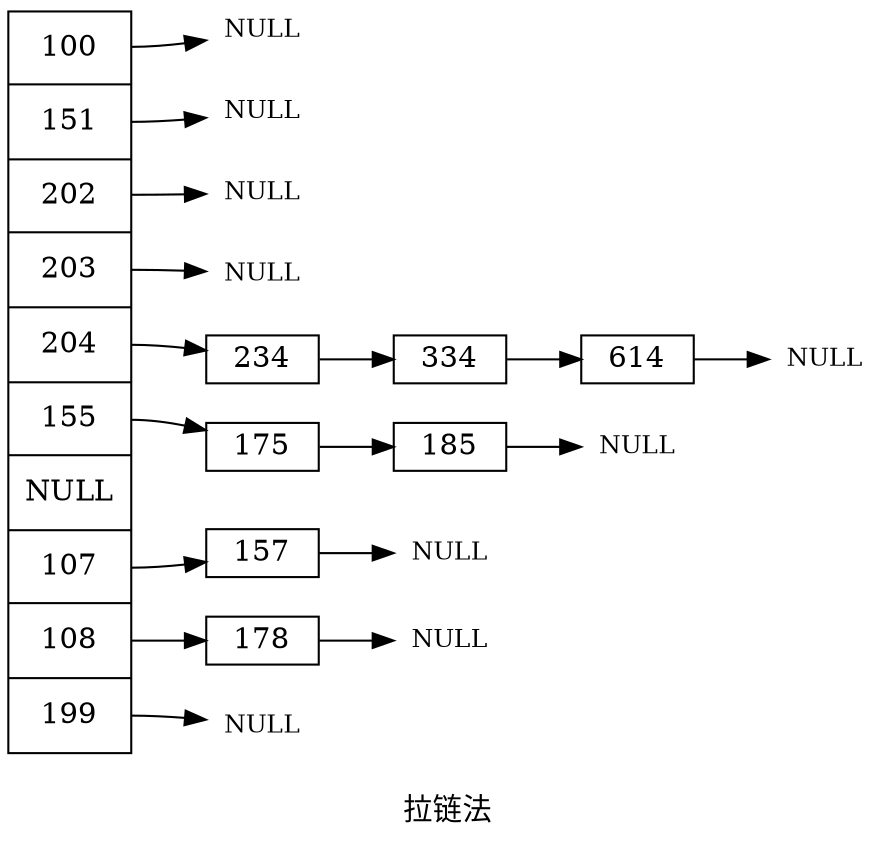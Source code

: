 digraph {
    label = "\n 拉链法";
    rankdir = LR; // 布局从左到右
    node [shape = record, height=4.95];
    list [label = "<key0> 100 | <key1> 151 | <key2> 202 | <key3> 203 | <key4> 204 | <key5> 155 | <key6> NULL | <key7> 107 | <key8> 108 | <key9> 199 "];
    
    node [shape = record, height=0.28];
    listnode41 [label = "<1> 234"]
    listnode42 [label = "<1> 334"]
    listnode43 [label = "<1> 614"]
    listnode51 [label = "<1> 175"]
    listnode52 [label = "<1> 185"]
    listnode71 [label = "<1> 157"]
    listnode81 [label = "<1> 178"]

    node [shape = plaintext, height=0.28, label = "NULL", fontsize=12];
    null0;    
    null1;
    null2;
    null3;
    null4;
    null5;
    null7;
    null8;
    null9;

    list:key0 -> null0;
    list:key1 -> null1; 
    list:key2 -> null2;
    list:key3 -> null3;    
    list:key4 -> listnode41; listnode41 -> listnode42; listnode42 -> listnode43;
    list:key5 -> listnode51; listnode51 -> listnode52;
    list:key7 -> listnode71;
    list:key8 -> listnode81;
    list:key9 -> null9;
    
    listnode43:1 -> null4;
    listnode52:1 -> null5;
    listnode71:1 -> null7;
    listnode81:1 -> null8;
}

